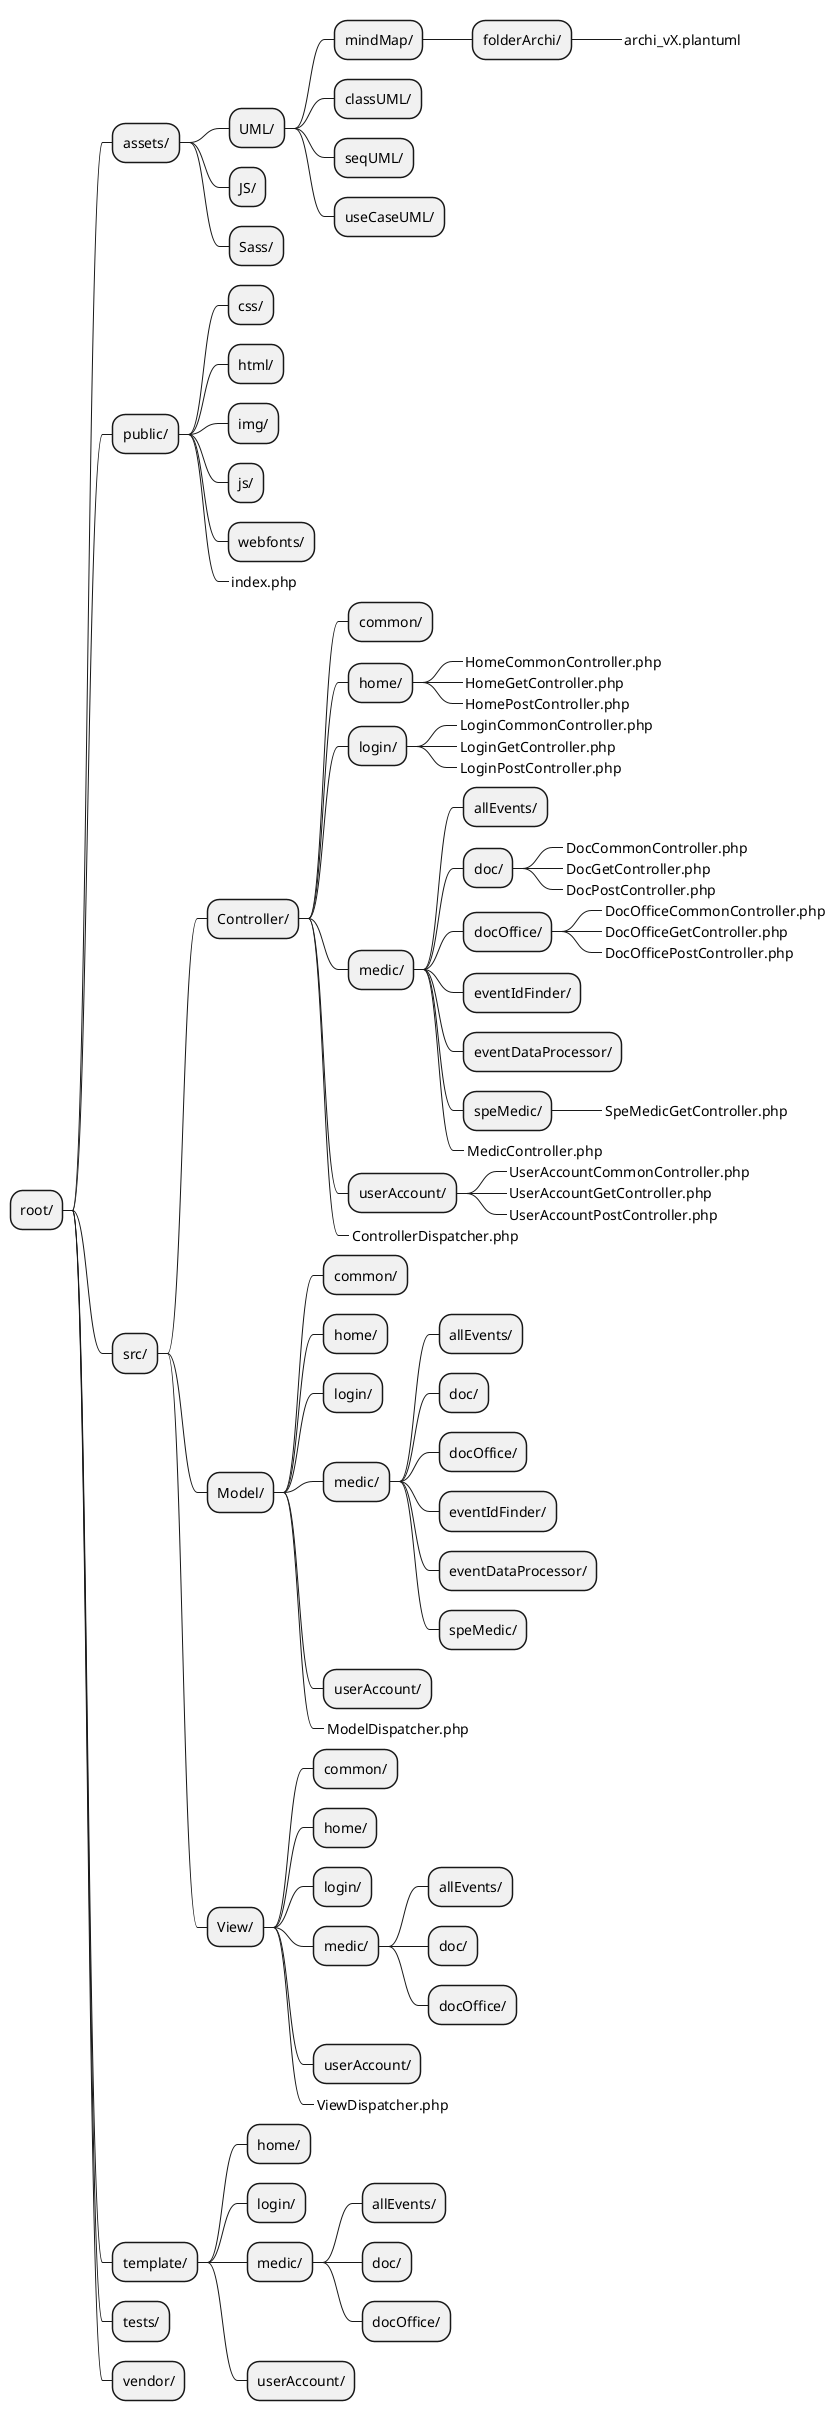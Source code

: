 @startmindmap archi_v2

skinparam ClassFontSize 11
skinparam ClassFontName Verdana


* root/

** assets/
    *** UML/
        **** mindMap/
            ***** folderArchi/
                ******_ archi_vX.plantuml
        **** classUML/
        **** seqUML/
        **** useCaseUML/
    *** JS/
    *** Sass/

** public/
    *** css/
    *** html/
    *** img/
    *** js/
    *** webfonts/
    ***_ index.php

** src/
    *** Controller/
        **** common/
        **** home/
            *****_ HomeCommonController.php
            *****_ HomeGetController.php
            *****_ HomePostController.php

        **** login/
            *****_ LoginCommonController.php
            *****_ LoginGetController.php
            *****_ LoginPostController.php

        **** medic/
            ***** allEvents/
            ***** doc/
                ******_ DocCommonController.php
                ******_ DocGetController.php
                ******_ DocPostController.php

            ***** docOffice/
                ******_ DocOfficeCommonController.php
                ******_ DocOfficeGetController.php
                ******_ DocOfficePostController.php

            ***** eventIdFinder/
            ***** eventDataProcessor/
            ***** speMedic/
                ******_ SpeMedicGetController.php

            *****_ MedicController.php

        **** userAccount/
            *****_ UserAccountCommonController.php
            *****_ UserAccountGetController.php
            *****_ UserAccountPostController.php

        ****_ ControllerDispatcher.php


    *** Model/
        **** common/
        **** home/
        **** login/
        **** medic/
            ***** allEvents/
            ***** doc/
            ***** docOffice/
            ***** eventIdFinder/
            ***** eventDataProcessor/
            ***** speMedic/

        **** userAccount/
        ****_ ModelDispatcher.php

    *** View/
        **** common/
        **** home/
        **** login/
        **** medic/
            ***** allEvents/
            ***** doc/
            ***** docOffice/

        **** userAccount/

        ****_ ViewDispatcher.php



** template/
    *** home/
    *** login/
    *** medic/
        **** allEvents/
        **** doc/
        **** docOffice/

    *** userAccount/

** tests/

** vendor/

@endmindmap